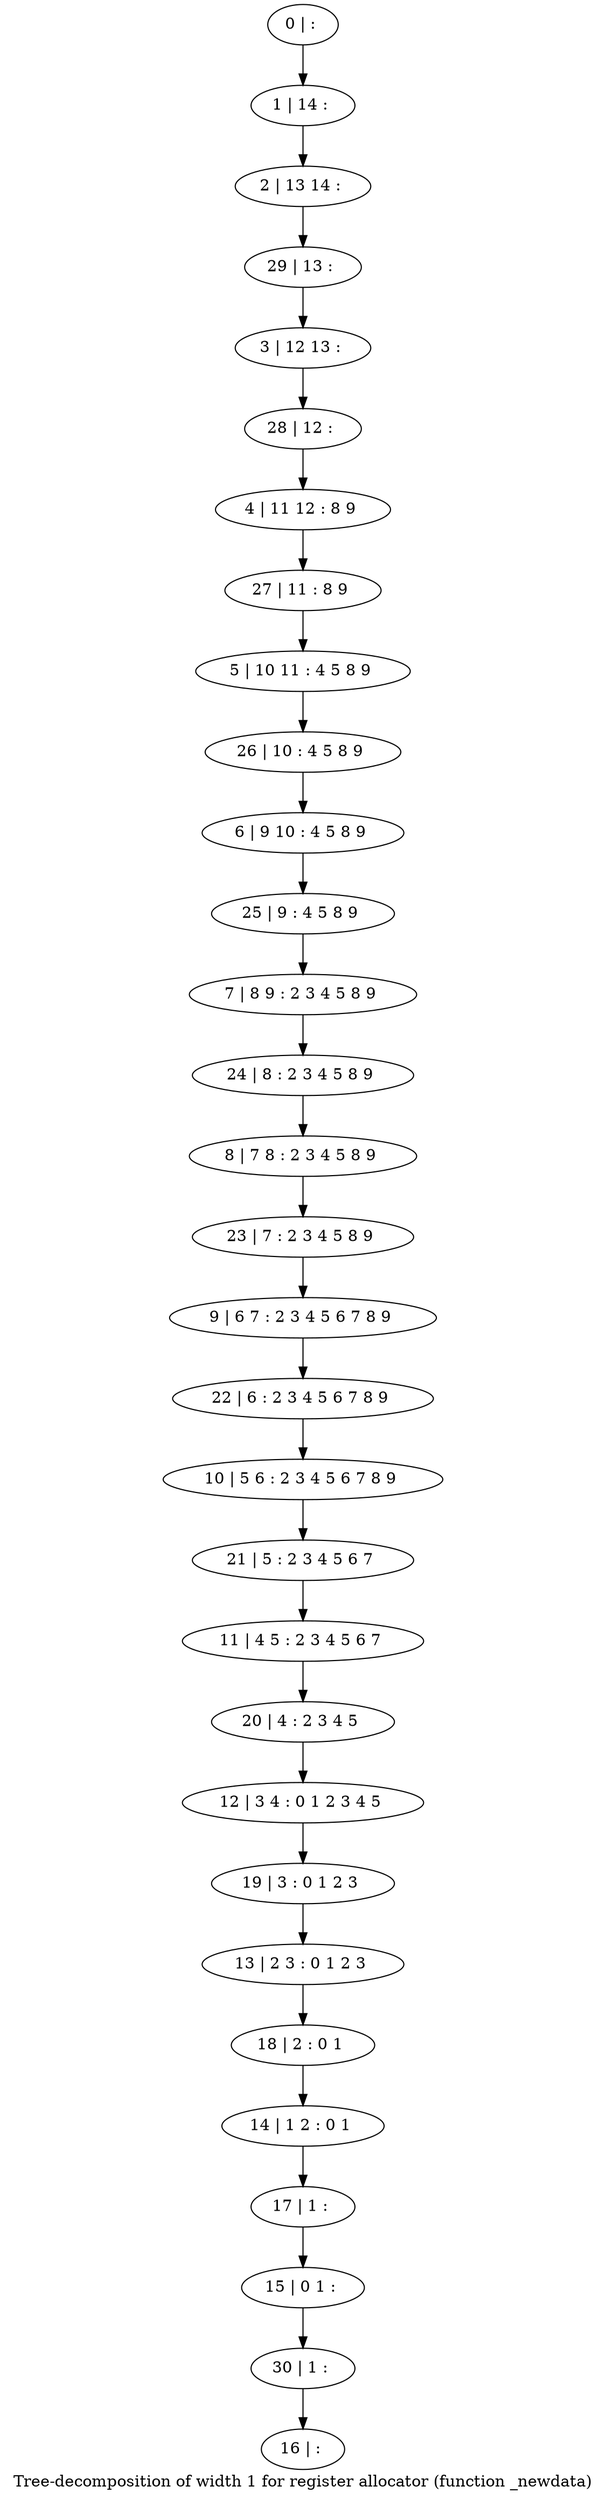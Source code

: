 digraph G {
graph [label="Tree-decomposition of width 1 for register allocator (function _newdata)"]
0[label="0 | : "];
1[label="1 | 14 : "];
2[label="2 | 13 14 : "];
3[label="3 | 12 13 : "];
4[label="4 | 11 12 : 8 9 "];
5[label="5 | 10 11 : 4 5 8 9 "];
6[label="6 | 9 10 : 4 5 8 9 "];
7[label="7 | 8 9 : 2 3 4 5 8 9 "];
8[label="8 | 7 8 : 2 3 4 5 8 9 "];
9[label="9 | 6 7 : 2 3 4 5 6 7 8 9 "];
10[label="10 | 5 6 : 2 3 4 5 6 7 8 9 "];
11[label="11 | 4 5 : 2 3 4 5 6 7 "];
12[label="12 | 3 4 : 0 1 2 3 4 5 "];
13[label="13 | 2 3 : 0 1 2 3 "];
14[label="14 | 1 2 : 0 1 "];
15[label="15 | 0 1 : "];
16[label="16 | : "];
17[label="17 | 1 : "];
18[label="18 | 2 : 0 1 "];
19[label="19 | 3 : 0 1 2 3 "];
20[label="20 | 4 : 2 3 4 5 "];
21[label="21 | 5 : 2 3 4 5 6 7 "];
22[label="22 | 6 : 2 3 4 5 6 7 8 9 "];
23[label="23 | 7 : 2 3 4 5 8 9 "];
24[label="24 | 8 : 2 3 4 5 8 9 "];
25[label="25 | 9 : 4 5 8 9 "];
26[label="26 | 10 : 4 5 8 9 "];
27[label="27 | 11 : 8 9 "];
28[label="28 | 12 : "];
29[label="29 | 13 : "];
30[label="30 | 1 : "];
0->1 ;
1->2 ;
17->15 ;
14->17 ;
18->14 ;
13->18 ;
19->13 ;
12->19 ;
20->12 ;
11->20 ;
21->11 ;
10->21 ;
22->10 ;
9->22 ;
23->9 ;
8->23 ;
24->8 ;
7->24 ;
25->7 ;
6->25 ;
26->6 ;
5->26 ;
27->5 ;
4->27 ;
28->4 ;
3->28 ;
29->3 ;
2->29 ;
30->16 ;
15->30 ;
}

